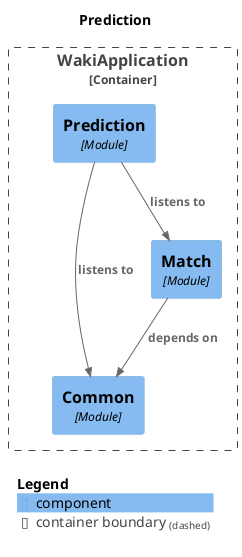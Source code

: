 @startuml
set separator none
title Prediction

top to bottom direction

!include <C4/C4>
!include <C4/C4_Context>
!include <C4/C4_Component>

Container_Boundary("WakiApplication.WakiApplication_boundary", "WakiApplication", $tags="") {
  Component(WakiApplication.WakiApplication.Common, "Common", $techn="Module", $descr="", $tags="", $link="")
  Component(WakiApplication.WakiApplication.Match, "Match", $techn="Module", $descr="", $tags="", $link="")
  Component(WakiApplication.WakiApplication.Prediction, "Prediction", $techn="Module", $descr="", $tags="", $link="")
}

Rel(WakiApplication.WakiApplication.Prediction, WakiApplication.WakiApplication.Match, "listens to", $techn="", $tags="", $link="")
Rel(WakiApplication.WakiApplication.Prediction, WakiApplication.WakiApplication.Common, "listens to", $techn="", $tags="", $link="")
Rel(WakiApplication.WakiApplication.Match, WakiApplication.WakiApplication.Common, "depends on", $techn="", $tags="", $link="")

SHOW_LEGEND(true)
@enduml
